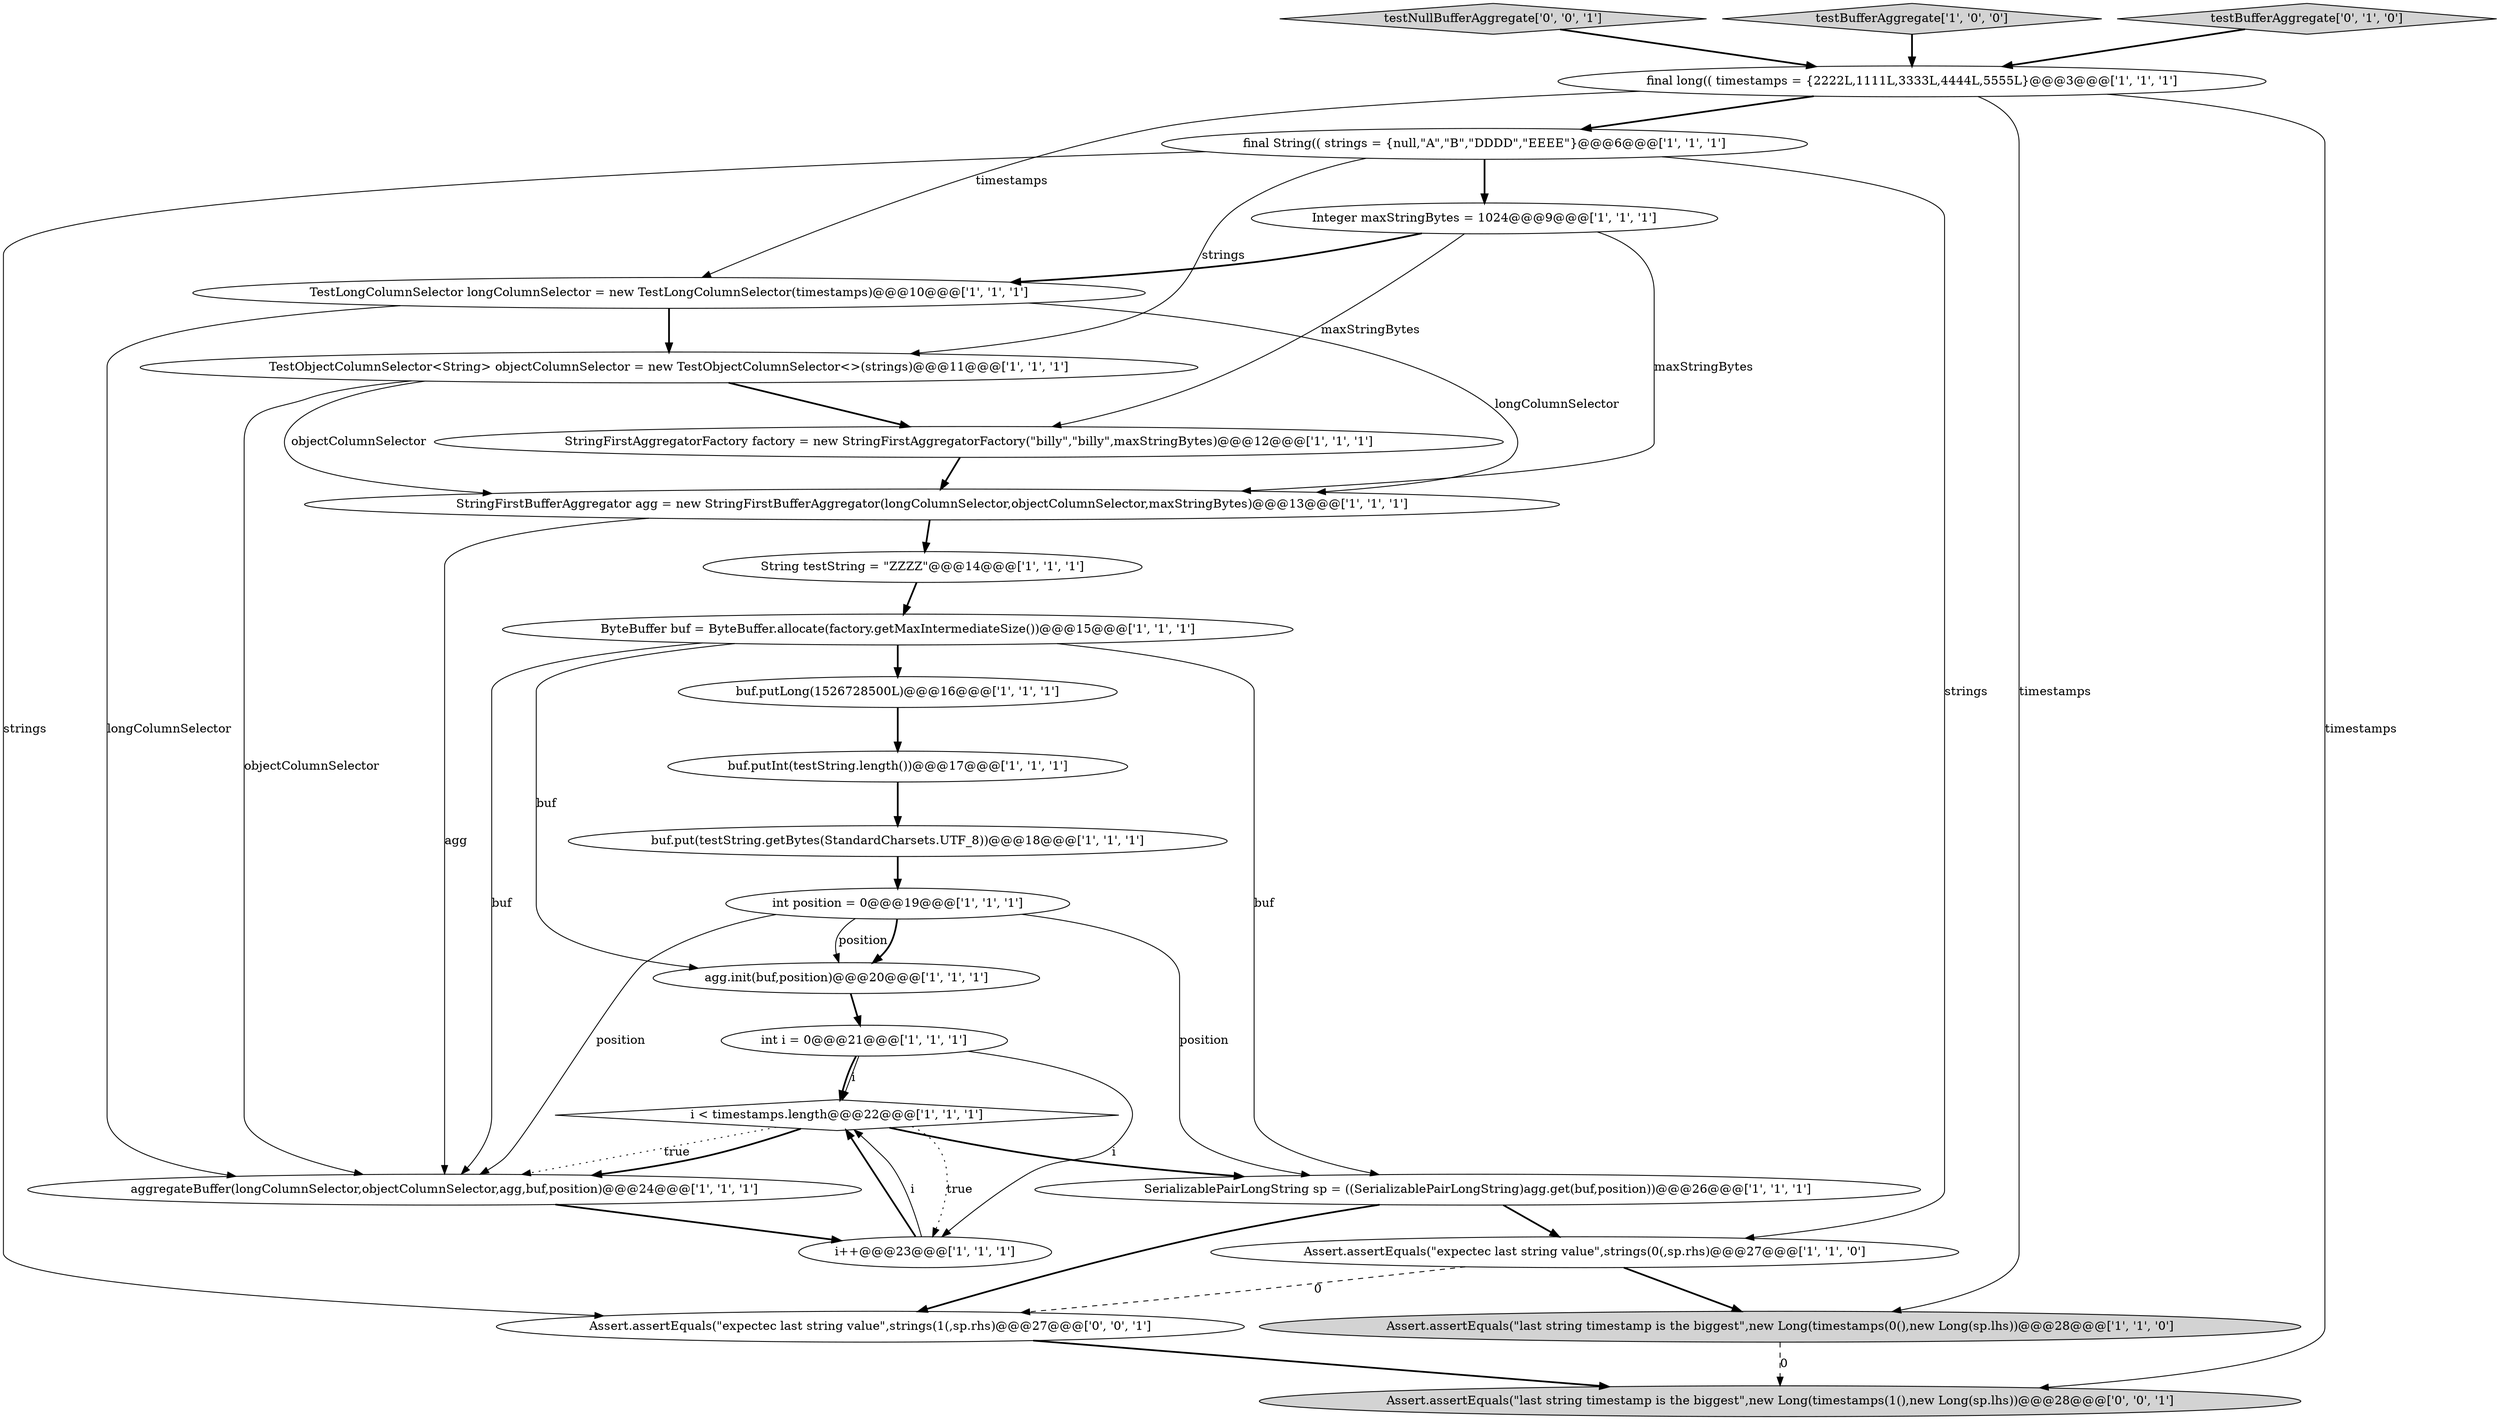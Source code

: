 digraph {
18 [style = filled, label = "i < timestamps.length@@@22@@@['1', '1', '1']", fillcolor = white, shape = diamond image = "AAA0AAABBB1BBB"];
25 [style = filled, label = "Assert.assertEquals(\"expectec last string value\",strings(1(,sp.rhs)@@@27@@@['0', '0', '1']", fillcolor = white, shape = ellipse image = "AAA0AAABBB3BBB"];
9 [style = filled, label = "i++@@@23@@@['1', '1', '1']", fillcolor = white, shape = ellipse image = "AAA0AAABBB1BBB"];
6 [style = filled, label = "aggregateBuffer(longColumnSelector,objectColumnSelector,agg,buf,position)@@@24@@@['1', '1', '1']", fillcolor = white, shape = ellipse image = "AAA0AAABBB1BBB"];
19 [style = filled, label = "TestObjectColumnSelector<String> objectColumnSelector = new TestObjectColumnSelector<>(strings)@@@11@@@['1', '1', '1']", fillcolor = white, shape = ellipse image = "AAA0AAABBB1BBB"];
1 [style = filled, label = "int i = 0@@@21@@@['1', '1', '1']", fillcolor = white, shape = ellipse image = "AAA0AAABBB1BBB"];
13 [style = filled, label = "buf.putInt(testString.length())@@@17@@@['1', '1', '1']", fillcolor = white, shape = ellipse image = "AAA0AAABBB1BBB"];
21 [style = filled, label = "StringFirstAggregatorFactory factory = new StringFirstAggregatorFactory(\"billy\",\"billy\",maxStringBytes)@@@12@@@['1', '1', '1']", fillcolor = white, shape = ellipse image = "AAA0AAABBB1BBB"];
23 [style = filled, label = "testNullBufferAggregate['0', '0', '1']", fillcolor = lightgray, shape = diamond image = "AAA0AAABBB3BBB"];
8 [style = filled, label = "Assert.assertEquals(\"expectec last string value\",strings(0(,sp.rhs)@@@27@@@['1', '1', '0']", fillcolor = white, shape = ellipse image = "AAA0AAABBB1BBB"];
17 [style = filled, label = "buf.putLong(1526728500L)@@@16@@@['1', '1', '1']", fillcolor = white, shape = ellipse image = "AAA0AAABBB1BBB"];
20 [style = filled, label = "StringFirstBufferAggregator agg = new StringFirstBufferAggregator(longColumnSelector,objectColumnSelector,maxStringBytes)@@@13@@@['1', '1', '1']", fillcolor = white, shape = ellipse image = "AAA0AAABBB1BBB"];
10 [style = filled, label = "String testString = \"ZZZZ\"@@@14@@@['1', '1', '1']", fillcolor = white, shape = ellipse image = "AAA0AAABBB1BBB"];
0 [style = filled, label = "ByteBuffer buf = ByteBuffer.allocate(factory.getMaxIntermediateSize())@@@15@@@['1', '1', '1']", fillcolor = white, shape = ellipse image = "AAA0AAABBB1BBB"];
15 [style = filled, label = "TestLongColumnSelector longColumnSelector = new TestLongColumnSelector(timestamps)@@@10@@@['1', '1', '1']", fillcolor = white, shape = ellipse image = "AAA0AAABBB1BBB"];
5 [style = filled, label = "agg.init(buf,position)@@@20@@@['1', '1', '1']", fillcolor = white, shape = ellipse image = "AAA0AAABBB1BBB"];
2 [style = filled, label = "testBufferAggregate['1', '0', '0']", fillcolor = lightgray, shape = diamond image = "AAA0AAABBB1BBB"];
7 [style = filled, label = "Assert.assertEquals(\"last string timestamp is the biggest\",new Long(timestamps(0(),new Long(sp.lhs))@@@28@@@['1', '1', '0']", fillcolor = lightgray, shape = ellipse image = "AAA0AAABBB1BBB"];
16 [style = filled, label = "SerializablePairLongString sp = ((SerializablePairLongString)agg.get(buf,position))@@@26@@@['1', '1', '1']", fillcolor = white, shape = ellipse image = "AAA0AAABBB1BBB"];
14 [style = filled, label = "int position = 0@@@19@@@['1', '1', '1']", fillcolor = white, shape = ellipse image = "AAA0AAABBB1BBB"];
4 [style = filled, label = "final String(( strings = {null,\"A\",\"B\",\"DDDD\",\"EEEE\"}@@@6@@@['1', '1', '1']", fillcolor = white, shape = ellipse image = "AAA0AAABBB1BBB"];
24 [style = filled, label = "Assert.assertEquals(\"last string timestamp is the biggest\",new Long(timestamps(1(),new Long(sp.lhs))@@@28@@@['0', '0', '1']", fillcolor = lightgray, shape = ellipse image = "AAA0AAABBB3BBB"];
11 [style = filled, label = "buf.put(testString.getBytes(StandardCharsets.UTF_8))@@@18@@@['1', '1', '1']", fillcolor = white, shape = ellipse image = "AAA0AAABBB1BBB"];
3 [style = filled, label = "final long(( timestamps = {2222L,1111L,3333L,4444L,5555L}@@@3@@@['1', '1', '1']", fillcolor = white, shape = ellipse image = "AAA0AAABBB1BBB"];
12 [style = filled, label = "Integer maxStringBytes = 1024@@@9@@@['1', '1', '1']", fillcolor = white, shape = ellipse image = "AAA0AAABBB1BBB"];
22 [style = filled, label = "testBufferAggregate['0', '1', '0']", fillcolor = lightgray, shape = diamond image = "AAA0AAABBB2BBB"];
4->19 [style = solid, label="strings"];
20->6 [style = solid, label="agg"];
0->16 [style = solid, label="buf"];
3->24 [style = solid, label="timestamps"];
19->6 [style = solid, label="objectColumnSelector"];
16->8 [style = bold, label=""];
11->14 [style = bold, label=""];
0->17 [style = bold, label=""];
14->5 [style = solid, label="position"];
1->9 [style = solid, label="i"];
2->3 [style = bold, label=""];
12->21 [style = solid, label="maxStringBytes"];
12->15 [style = bold, label=""];
0->5 [style = solid, label="buf"];
1->18 [style = bold, label=""];
16->25 [style = bold, label=""];
23->3 [style = bold, label=""];
15->20 [style = solid, label="longColumnSelector"];
14->6 [style = solid, label="position"];
15->19 [style = bold, label=""];
3->4 [style = bold, label=""];
13->11 [style = bold, label=""];
8->7 [style = bold, label=""];
20->10 [style = bold, label=""];
1->18 [style = solid, label="i"];
18->6 [style = dotted, label="true"];
22->3 [style = bold, label=""];
5->1 [style = bold, label=""];
25->24 [style = bold, label=""];
3->15 [style = solid, label="timestamps"];
4->25 [style = solid, label="strings"];
21->20 [style = bold, label=""];
9->18 [style = bold, label=""];
14->16 [style = solid, label="position"];
18->6 [style = bold, label=""];
7->24 [style = dashed, label="0"];
10->0 [style = bold, label=""];
18->9 [style = dotted, label="true"];
4->12 [style = bold, label=""];
12->20 [style = solid, label="maxStringBytes"];
8->25 [style = dashed, label="0"];
4->8 [style = solid, label="strings"];
17->13 [style = bold, label=""];
19->21 [style = bold, label=""];
6->9 [style = bold, label=""];
0->6 [style = solid, label="buf"];
3->7 [style = solid, label="timestamps"];
15->6 [style = solid, label="longColumnSelector"];
9->18 [style = solid, label="i"];
19->20 [style = solid, label="objectColumnSelector"];
14->5 [style = bold, label=""];
18->16 [style = bold, label=""];
}
